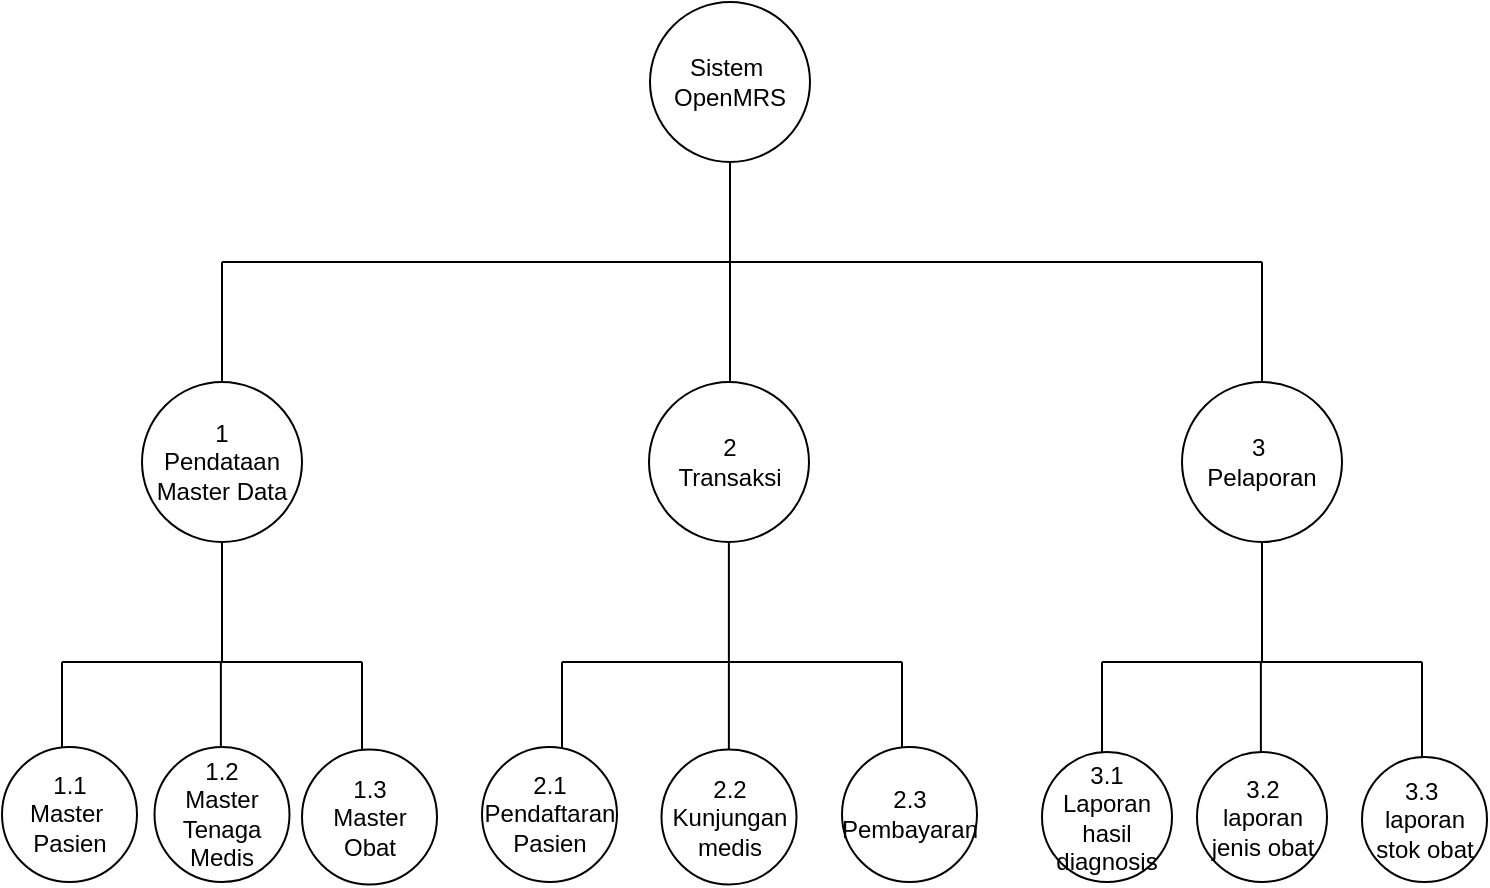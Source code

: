 <mxfile version="26.1.1" pages="6">
  <diagram id="C5RBs43oDa-KdzZeNtuy" name="Page-1">
    <mxGraphModel dx="1318" dy="1710" grid="1" gridSize="10" guides="1" tooltips="1" connect="1" arrows="1" fold="1" page="1" pageScale="1" pageWidth="827" pageHeight="1169" math="0" shadow="0">
      <root>
        <mxCell id="WIyWlLk6GJQsqaUBKTNV-0" />
        <mxCell id="WIyWlLk6GJQsqaUBKTNV-1" parent="WIyWlLk6GJQsqaUBKTNV-0" />
        <mxCell id="fskJjzXeU_YF_XPlhNFI-0" value="2&lt;div&gt;Transaksi&lt;/div&gt;" style="ellipse;whiteSpace=wrap;html=1;aspect=fixed;" parent="WIyWlLk6GJQsqaUBKTNV-1" vertex="1">
          <mxGeometry x="333.5" y="140" width="80" height="80" as="geometry" />
        </mxCell>
        <mxCell id="fskJjzXeU_YF_XPlhNFI-1" value="3&amp;nbsp;&lt;div&gt;Pelaporan&lt;/div&gt;" style="ellipse;whiteSpace=wrap;html=1;aspect=fixed;" parent="WIyWlLk6GJQsqaUBKTNV-1" vertex="1">
          <mxGeometry x="600" y="140" width="80" height="80" as="geometry" />
        </mxCell>
        <mxCell id="fskJjzXeU_YF_XPlhNFI-2" value="1&lt;div&gt;Pendataan&lt;/div&gt;&lt;div&gt;Master Data&lt;/div&gt;" style="ellipse;whiteSpace=wrap;html=1;aspect=fixed;" parent="WIyWlLk6GJQsqaUBKTNV-1" vertex="1">
          <mxGeometry x="80" y="140" width="80" height="80" as="geometry" />
        </mxCell>
        <mxCell id="fskJjzXeU_YF_XPlhNFI-3" value="Sistem&amp;nbsp;&lt;div&gt;OpenMRS&lt;/div&gt;" style="ellipse;whiteSpace=wrap;html=1;aspect=fixed;" parent="WIyWlLk6GJQsqaUBKTNV-1" vertex="1">
          <mxGeometry x="334" y="-50" width="80" height="80" as="geometry" />
        </mxCell>
        <mxCell id="fskJjzXeU_YF_XPlhNFI-4" value="" style="endArrow=none;html=1;rounded=0;" parent="WIyWlLk6GJQsqaUBKTNV-1" edge="1">
          <mxGeometry width="50" height="50" relative="1" as="geometry">
            <mxPoint x="374" y="140" as="sourcePoint" />
            <mxPoint x="374" y="30" as="targetPoint" />
            <Array as="points">
              <mxPoint x="374" y="50" />
            </Array>
          </mxGeometry>
        </mxCell>
        <mxCell id="fskJjzXeU_YF_XPlhNFI-5" value="" style="endArrow=none;html=1;rounded=0;" parent="WIyWlLk6GJQsqaUBKTNV-1" edge="1">
          <mxGeometry width="50" height="50" relative="1" as="geometry">
            <mxPoint x="120" y="80" as="sourcePoint" />
            <mxPoint x="640" y="80" as="targetPoint" />
          </mxGeometry>
        </mxCell>
        <mxCell id="fskJjzXeU_YF_XPlhNFI-6" value="" style="endArrow=none;html=1;rounded=0;" parent="WIyWlLk6GJQsqaUBKTNV-1" edge="1">
          <mxGeometry width="50" height="50" relative="1" as="geometry">
            <mxPoint x="120" y="140" as="sourcePoint" />
            <mxPoint x="120" y="80" as="targetPoint" />
          </mxGeometry>
        </mxCell>
        <mxCell id="fskJjzXeU_YF_XPlhNFI-7" value="" style="endArrow=none;html=1;rounded=0;" parent="WIyWlLk6GJQsqaUBKTNV-1" edge="1">
          <mxGeometry width="50" height="50" relative="1" as="geometry">
            <mxPoint x="640" y="140" as="sourcePoint" />
            <mxPoint x="640" y="80" as="targetPoint" />
          </mxGeometry>
        </mxCell>
        <mxCell id="fskJjzXeU_YF_XPlhNFI-10" value="" style="endArrow=none;html=1;rounded=0;entryX=0.5;entryY=1;entryDx=0;entryDy=0;" parent="WIyWlLk6GJQsqaUBKTNV-1" target="fskJjzXeU_YF_XPlhNFI-2" edge="1">
          <mxGeometry width="50" height="50" relative="1" as="geometry">
            <mxPoint x="120" y="280" as="sourcePoint" />
            <mxPoint x="280" y="290" as="targetPoint" />
          </mxGeometry>
        </mxCell>
        <mxCell id="fskJjzXeU_YF_XPlhNFI-11" value="" style="endArrow=none;html=1;rounded=0;" parent="WIyWlLk6GJQsqaUBKTNV-1" edge="1">
          <mxGeometry width="50" height="50" relative="1" as="geometry">
            <mxPoint x="373.44" y="280" as="sourcePoint" />
            <mxPoint x="373.44" y="220" as="targetPoint" />
          </mxGeometry>
        </mxCell>
        <mxCell id="fskJjzXeU_YF_XPlhNFI-12" value="" style="endArrow=none;html=1;rounded=0;" parent="WIyWlLk6GJQsqaUBKTNV-1" edge="1">
          <mxGeometry width="50" height="50" relative="1" as="geometry">
            <mxPoint x="640" y="280" as="sourcePoint" />
            <mxPoint x="640" y="220" as="targetPoint" />
          </mxGeometry>
        </mxCell>
        <mxCell id="fskJjzXeU_YF_XPlhNFI-14" value="" style="endArrow=none;html=1;rounded=0;" parent="WIyWlLk6GJQsqaUBKTNV-1" edge="1">
          <mxGeometry width="50" height="50" relative="1" as="geometry">
            <mxPoint x="40" y="280" as="sourcePoint" />
            <mxPoint x="190" y="280" as="targetPoint" />
          </mxGeometry>
        </mxCell>
        <mxCell id="fskJjzXeU_YF_XPlhNFI-15" value="" style="endArrow=none;html=1;rounded=0;" parent="WIyWlLk6GJQsqaUBKTNV-1" edge="1">
          <mxGeometry width="50" height="50" relative="1" as="geometry">
            <mxPoint x="290" y="280" as="sourcePoint" />
            <mxPoint x="460" y="280" as="targetPoint" />
          </mxGeometry>
        </mxCell>
        <mxCell id="fskJjzXeU_YF_XPlhNFI-16" value="" style="endArrow=none;html=1;rounded=0;" parent="WIyWlLk6GJQsqaUBKTNV-1" edge="1">
          <mxGeometry width="50" height="50" relative="1" as="geometry">
            <mxPoint x="560" y="280" as="sourcePoint" />
            <mxPoint x="720" y="280" as="targetPoint" />
          </mxGeometry>
        </mxCell>
        <mxCell id="fskJjzXeU_YF_XPlhNFI-17" value="" style="endArrow=none;html=1;rounded=0;entryX=0.5;entryY=1;entryDx=0;entryDy=0;" parent="WIyWlLk6GJQsqaUBKTNV-1" edge="1">
          <mxGeometry width="50" height="50" relative="1" as="geometry">
            <mxPoint x="40" y="340" as="sourcePoint" />
            <mxPoint x="40" y="280" as="targetPoint" />
          </mxGeometry>
        </mxCell>
        <mxCell id="fskJjzXeU_YF_XPlhNFI-18" value="" style="endArrow=none;html=1;rounded=0;entryX=0.5;entryY=1;entryDx=0;entryDy=0;" parent="WIyWlLk6GJQsqaUBKTNV-1" edge="1">
          <mxGeometry width="50" height="50" relative="1" as="geometry">
            <mxPoint x="190" y="340" as="sourcePoint" />
            <mxPoint x="190" y="280" as="targetPoint" />
          </mxGeometry>
        </mxCell>
        <mxCell id="fskJjzXeU_YF_XPlhNFI-19" value="" style="endArrow=none;html=1;rounded=0;entryX=0.5;entryY=1;entryDx=0;entryDy=0;" parent="WIyWlLk6GJQsqaUBKTNV-1" edge="1">
          <mxGeometry width="50" height="50" relative="1" as="geometry">
            <mxPoint x="119.44" y="340" as="sourcePoint" />
            <mxPoint x="119.44" y="280" as="targetPoint" />
          </mxGeometry>
        </mxCell>
        <mxCell id="fskJjzXeU_YF_XPlhNFI-20" value="" style="endArrow=none;html=1;rounded=0;entryX=0.5;entryY=1;entryDx=0;entryDy=0;" parent="WIyWlLk6GJQsqaUBKTNV-1" edge="1">
          <mxGeometry width="50" height="50" relative="1" as="geometry">
            <mxPoint x="290" y="340" as="sourcePoint" />
            <mxPoint x="290" y="280" as="targetPoint" />
          </mxGeometry>
        </mxCell>
        <mxCell id="fskJjzXeU_YF_XPlhNFI-21" value="" style="endArrow=none;html=1;rounded=0;entryX=0.5;entryY=1;entryDx=0;entryDy=0;" parent="WIyWlLk6GJQsqaUBKTNV-1" edge="1">
          <mxGeometry width="50" height="50" relative="1" as="geometry">
            <mxPoint x="373.44" y="340" as="sourcePoint" />
            <mxPoint x="373.44" y="280" as="targetPoint" />
          </mxGeometry>
        </mxCell>
        <mxCell id="fskJjzXeU_YF_XPlhNFI-22" value="" style="endArrow=none;html=1;rounded=0;entryX=0.5;entryY=1;entryDx=0;entryDy=0;" parent="WIyWlLk6GJQsqaUBKTNV-1" edge="1">
          <mxGeometry width="50" height="50" relative="1" as="geometry">
            <mxPoint x="460" y="340" as="sourcePoint" />
            <mxPoint x="460" y="280" as="targetPoint" />
          </mxGeometry>
        </mxCell>
        <mxCell id="fskJjzXeU_YF_XPlhNFI-23" value="" style="endArrow=none;html=1;rounded=0;entryX=0.5;entryY=1;entryDx=0;entryDy=0;" parent="WIyWlLk6GJQsqaUBKTNV-1" edge="1">
          <mxGeometry width="50" height="50" relative="1" as="geometry">
            <mxPoint x="639.44" y="340" as="sourcePoint" />
            <mxPoint x="639.44" y="280" as="targetPoint" />
          </mxGeometry>
        </mxCell>
        <mxCell id="fskJjzXeU_YF_XPlhNFI-24" value="" style="endArrow=none;html=1;rounded=0;entryX=0.5;entryY=1;entryDx=0;entryDy=0;" parent="WIyWlLk6GJQsqaUBKTNV-1" edge="1">
          <mxGeometry width="50" height="50" relative="1" as="geometry">
            <mxPoint x="720" y="340" as="sourcePoint" />
            <mxPoint x="720" y="280" as="targetPoint" />
          </mxGeometry>
        </mxCell>
        <mxCell id="fskJjzXeU_YF_XPlhNFI-25" value="" style="endArrow=none;html=1;rounded=0;entryX=0.5;entryY=1;entryDx=0;entryDy=0;" parent="WIyWlLk6GJQsqaUBKTNV-1" edge="1">
          <mxGeometry width="50" height="50" relative="1" as="geometry">
            <mxPoint x="560" y="340" as="sourcePoint" />
            <mxPoint x="560" y="280" as="targetPoint" />
          </mxGeometry>
        </mxCell>
        <mxCell id="fskJjzXeU_YF_XPlhNFI-26" value="2.3&lt;div&gt;Pembayaran&lt;/div&gt;" style="ellipse;whiteSpace=wrap;html=1;aspect=fixed;" parent="WIyWlLk6GJQsqaUBKTNV-1" vertex="1">
          <mxGeometry x="430" y="322.5" width="67.5" height="67.5" as="geometry" />
        </mxCell>
        <mxCell id="fskJjzXeU_YF_XPlhNFI-27" value="3.1&lt;div&gt;Laporan hasil diagnosis&lt;/div&gt;" style="ellipse;whiteSpace=wrap;html=1;aspect=fixed;" parent="WIyWlLk6GJQsqaUBKTNV-1" vertex="1">
          <mxGeometry x="530" y="325" width="65" height="65" as="geometry" />
        </mxCell>
        <mxCell id="fskJjzXeU_YF_XPlhNFI-28" value="3.2&lt;div&gt;laporan jenis obat&lt;/div&gt;" style="ellipse;whiteSpace=wrap;html=1;aspect=fixed;" parent="WIyWlLk6GJQsqaUBKTNV-1" vertex="1">
          <mxGeometry x="607.5" y="325" width="65" height="65" as="geometry" />
        </mxCell>
        <mxCell id="fskJjzXeU_YF_XPlhNFI-29" value="3.3&amp;nbsp;&lt;div&gt;laporan stok obat&lt;/div&gt;" style="ellipse;whiteSpace=wrap;html=1;aspect=fixed;" parent="WIyWlLk6GJQsqaUBKTNV-1" vertex="1">
          <mxGeometry x="690" y="327.5" width="62.5" height="62.5" as="geometry" />
        </mxCell>
        <mxCell id="fskJjzXeU_YF_XPlhNFI-30" value="1.1&lt;div&gt;Master&amp;nbsp;&lt;/div&gt;&lt;div&gt;Pasien&lt;/div&gt;" style="ellipse;whiteSpace=wrap;html=1;aspect=fixed;" parent="WIyWlLk6GJQsqaUBKTNV-1" vertex="1">
          <mxGeometry x="10" y="322.5" width="67.5" height="67.5" as="geometry" />
        </mxCell>
        <mxCell id="fskJjzXeU_YF_XPlhNFI-31" value="1.3&lt;div&gt;Master Obat&lt;/div&gt;" style="ellipse;whiteSpace=wrap;html=1;aspect=fixed;" parent="WIyWlLk6GJQsqaUBKTNV-1" vertex="1">
          <mxGeometry x="160" y="323.75" width="67.5" height="67.5" as="geometry" />
        </mxCell>
        <mxCell id="fskJjzXeU_YF_XPlhNFI-32" value="1.2&lt;div&gt;Master&lt;/div&gt;&lt;div&gt;Tenaga Medis&lt;/div&gt;" style="ellipse;whiteSpace=wrap;html=1;aspect=fixed;" parent="WIyWlLk6GJQsqaUBKTNV-1" vertex="1">
          <mxGeometry x="86.25" y="322.5" width="67.5" height="67.5" as="geometry" />
        </mxCell>
        <mxCell id="fskJjzXeU_YF_XPlhNFI-33" value="2.1&lt;div&gt;Pendaftaran&lt;/div&gt;&lt;div&gt;Pasien&lt;/div&gt;" style="ellipse;whiteSpace=wrap;html=1;aspect=fixed;" parent="WIyWlLk6GJQsqaUBKTNV-1" vertex="1">
          <mxGeometry x="250" y="322.5" width="67.5" height="67.5" as="geometry" />
        </mxCell>
        <mxCell id="fskJjzXeU_YF_XPlhNFI-34" value="2.2&lt;div&gt;Kunjungan&lt;/div&gt;&lt;div&gt;medis&lt;/div&gt;" style="ellipse;whiteSpace=wrap;html=1;aspect=fixed;" parent="WIyWlLk6GJQsqaUBKTNV-1" vertex="1">
          <mxGeometry x="339.75" y="323.75" width="67.5" height="67.5" as="geometry" />
        </mxCell>
      </root>
    </mxGraphModel>
  </diagram>
  <diagram id="ylUZrYMdSYJlDDgJVLio" name="Page-2">
    <mxGraphModel dx="1120" dy="460" grid="1" gridSize="10" guides="1" tooltips="1" connect="1" arrows="1" fold="1" page="1" pageScale="1" pageWidth="850" pageHeight="1100" math="0" shadow="0">
      <root>
        <mxCell id="0" />
        <mxCell id="1" parent="0" />
        <mxCell id="MjWEMbtQi72xysVVU44_-1" value="sistem&amp;nbsp;&lt;div&gt;OpenMRS&lt;/div&gt;" style="ellipse;whiteSpace=wrap;html=1;aspect=fixed;" parent="1" vertex="1">
          <mxGeometry x="390" y="90" width="80" height="80" as="geometry" />
        </mxCell>
        <mxCell id="MjWEMbtQi72xysVVU44_-2" value="Staf Farmasi" style="rounded=0;whiteSpace=wrap;html=1;" parent="1" vertex="1">
          <mxGeometry x="370" y="290" width="120" height="60" as="geometry" />
        </mxCell>
        <mxCell id="MjWEMbtQi72xysVVU44_-3" value="Tenaga Medis" style="rounded=0;whiteSpace=wrap;html=1;" parent="1" vertex="1">
          <mxGeometry x="600" y="100" width="120" height="60" as="geometry" />
        </mxCell>
        <mxCell id="MjWEMbtQi72xysVVU44_-4" value="Pasien" style="rounded=0;whiteSpace=wrap;html=1;" parent="1" vertex="1">
          <mxGeometry x="130" y="100" width="120" height="60" as="geometry" />
        </mxCell>
        <mxCell id="MjWEMbtQi72xysVVU44_-6" value="" style="endArrow=classic;html=1;rounded=0;" parent="1" edge="1">
          <mxGeometry width="50" height="50" relative="1" as="geometry">
            <mxPoint x="250" y="129.5" as="sourcePoint" />
            <mxPoint x="380" y="129.5" as="targetPoint" />
          </mxGeometry>
        </mxCell>
        <mxCell id="MjWEMbtQi72xysVVU44_-7" value="" style="endArrow=classic;html=1;rounded=0;" parent="1" edge="1">
          <mxGeometry width="50" height="50" relative="1" as="geometry">
            <mxPoint x="600" y="129.5" as="sourcePoint" />
            <mxPoint x="480" y="129.5" as="targetPoint" />
          </mxGeometry>
        </mxCell>
        <mxCell id="MjWEMbtQi72xysVVU44_-8" value="" style="endArrow=classic;html=1;rounded=0;" parent="1" edge="1">
          <mxGeometry width="50" height="50" relative="1" as="geometry">
            <mxPoint x="424" y="290" as="sourcePoint" />
            <mxPoint x="424" y="180" as="targetPoint" />
          </mxGeometry>
        </mxCell>
        <mxCell id="MjWEMbtQi72xysVVU44_-9" value="" style="endArrow=classic;html=1;rounded=0;" parent="1" edge="1">
          <mxGeometry width="50" height="50" relative="1" as="geometry">
            <mxPoint x="440" y="180" as="sourcePoint" />
            <mxPoint x="440" y="280" as="targetPoint" />
          </mxGeometry>
        </mxCell>
        <mxCell id="MjWEMbtQi72xysVVU44_-10" value="Data Pasien" style="text;html=1;align=center;verticalAlign=middle;resizable=0;points=[];autosize=1;strokeColor=none;fillColor=none;" parent="1" vertex="1">
          <mxGeometry x="270" y="100" width="90" height="30" as="geometry" />
        </mxCell>
        <mxCell id="MjWEMbtQi72xysVVU44_-11" value="Diagnosis" style="text;html=1;align=center;verticalAlign=middle;resizable=0;points=[];autosize=1;strokeColor=none;fillColor=none;" parent="1" vertex="1">
          <mxGeometry x="500" y="98" width="80" height="30" as="geometry" />
        </mxCell>
        <mxCell id="MjWEMbtQi72xysVVU44_-14" value="Data Obat" style="text;html=1;align=center;verticalAlign=middle;resizable=0;points=[];autosize=1;strokeColor=none;fillColor=none;" parent="1" vertex="1">
          <mxGeometry x="430" y="218" width="80" height="30" as="geometry" />
        </mxCell>
        <mxCell id="MjWEMbtQi72xysVVU44_-15" value="Laporan&amp;nbsp;&lt;div&gt;Jenis Obat&lt;div&gt;Laporan&amp;nbsp;&lt;/div&gt;&lt;div&gt;Stok Obat&lt;/div&gt;&lt;/div&gt;" style="text;html=1;align=center;verticalAlign=middle;resizable=0;points=[];autosize=1;strokeColor=none;fillColor=none;" parent="1" vertex="1">
          <mxGeometry x="350" y="188" width="80" height="70" as="geometry" />
        </mxCell>
      </root>
    </mxGraphModel>
  </diagram>
  <diagram id="JXEJoztBY06oypfSqykT" name="Page-3">
    <mxGraphModel dx="1120" dy="1560" grid="1" gridSize="10" guides="1" tooltips="1" connect="1" arrows="1" fold="1" page="1" pageScale="1" pageWidth="850" pageHeight="1100" math="0" shadow="0">
      <root>
        <mxCell id="0" />
        <mxCell id="1" parent="0" />
        <mxCell id="5Db0q2r6LOr5j_wvW1Uq-1" value="Staf Farmasi" style="rounded=0;whiteSpace=wrap;html=1;" parent="1" vertex="1">
          <mxGeometry x="160" y="-40" width="120" height="60" as="geometry" />
        </mxCell>
        <mxCell id="5Db0q2r6LOr5j_wvW1Uq-2" value="Tenaga Medis" style="rounded=0;whiteSpace=wrap;html=1;" parent="1" vertex="1">
          <mxGeometry x="160" y="-130" width="120" height="60" as="geometry" />
        </mxCell>
        <mxCell id="5Db0q2r6LOr5j_wvW1Uq-3" value="Pasien" style="rounded=0;whiteSpace=wrap;html=1;" parent="1" vertex="1">
          <mxGeometry x="160" y="-220" width="120" height="60" as="geometry" />
        </mxCell>
        <mxCell id="5Db0q2r6LOr5j_wvW1Uq-4" value="1&amp;nbsp;&lt;div&gt;pendataan master&lt;/div&gt;" style="ellipse;whiteSpace=wrap;html=1;aspect=fixed;" parent="1" vertex="1">
          <mxGeometry x="400" y="-220" width="80" height="80" as="geometry" />
        </mxCell>
        <mxCell id="5Db0q2r6LOr5j_wvW1Uq-5" value="2&lt;div&gt;Transaksi Pembayaran&lt;/div&gt;" style="ellipse;whiteSpace=wrap;html=1;aspect=fixed;" parent="1" vertex="1">
          <mxGeometry x="400" y="-80" width="80" height="80" as="geometry" />
        </mxCell>
        <mxCell id="5Db0q2r6LOr5j_wvW1Uq-6" value="3&lt;div&gt;pelaporan&lt;/div&gt;" style="ellipse;whiteSpace=wrap;html=1;aspect=fixed;" parent="1" vertex="1">
          <mxGeometry x="400" y="60" width="80" height="80" as="geometry" />
        </mxCell>
        <mxCell id="5Db0q2r6LOr5j_wvW1Uq-7" value="" style="endArrow=classic;html=1;rounded=0;exitX=1;exitY=0.167;exitDx=0;exitDy=0;exitPerimeter=0;entryX=0;entryY=0.5;entryDx=0;entryDy=0;" parent="1" source="5Db0q2r6LOr5j_wvW1Uq-3" target="5Db0q2r6LOr5j_wvW1Uq-4" edge="1">
          <mxGeometry width="50" height="50" relative="1" as="geometry">
            <mxPoint x="290" y="-200" as="sourcePoint" />
            <mxPoint x="390" y="-180" as="targetPoint" />
          </mxGeometry>
        </mxCell>
        <mxCell id="5Db0q2r6LOr5j_wvW1Uq-8" value="" style="endArrow=classic;html=1;rounded=0;exitX=1;exitY=0.5;exitDx=0;exitDy=0;" parent="1" edge="1">
          <mxGeometry width="50" height="50" relative="1" as="geometry">
            <mxPoint x="280" y="-97.89" as="sourcePoint" />
            <mxPoint x="404.223" y="-160.001" as="targetPoint" />
          </mxGeometry>
        </mxCell>
        <mxCell id="5Db0q2r6LOr5j_wvW1Uq-9" value="" style="endArrow=classic;html=1;rounded=0;entryX=0.273;entryY=0.996;entryDx=0;entryDy=0;entryPerimeter=0;" parent="1" target="5Db0q2r6LOr5j_wvW1Uq-4" edge="1">
          <mxGeometry width="50" height="50" relative="1" as="geometry">
            <mxPoint x="280" y="10" as="sourcePoint" />
            <mxPoint x="330" y="-40" as="targetPoint" />
          </mxGeometry>
        </mxCell>
        <mxCell id="5Db0q2r6LOr5j_wvW1Uq-14" value="" style="endArrow=none;html=1;rounded=0;" parent="1" edge="1">
          <mxGeometry width="50" height="50" relative="1" as="geometry">
            <mxPoint x="570" y="-180.71" as="sourcePoint" />
            <mxPoint x="680" y="-181" as="targetPoint" />
          </mxGeometry>
        </mxCell>
        <mxCell id="5Db0q2r6LOr5j_wvW1Uq-15" value="" style="endArrow=none;html=1;rounded=0;" parent="1" edge="1">
          <mxGeometry width="50" height="50" relative="1" as="geometry">
            <mxPoint x="570" y="-200" as="sourcePoint" />
            <mxPoint x="680" y="-200" as="targetPoint" />
          </mxGeometry>
        </mxCell>
        <mxCell id="5Db0q2r6LOr5j_wvW1Uq-16" value="Data Pasien" style="text;html=1;align=center;verticalAlign=middle;resizable=0;points=[];autosize=1;strokeColor=none;fillColor=none;" parent="1" vertex="1">
          <mxGeometry x="580" y="-205" width="90" height="30" as="geometry" />
        </mxCell>
        <mxCell id="5Db0q2r6LOr5j_wvW1Uq-17" value="Data Pasien" style="text;html=1;align=center;verticalAlign=middle;resizable=0;points=[];autosize=1;strokeColor=none;fillColor=none;" parent="1" vertex="1">
          <mxGeometry x="310" y="-220" width="90" height="30" as="geometry" />
        </mxCell>
        <mxCell id="5Db0q2r6LOr5j_wvW1Uq-18" value="" style="endArrow=classic;html=1;rounded=0;exitX=0.964;exitY=0.362;exitDx=0;exitDy=0;exitPerimeter=0;" parent="1" source="5Db0q2r6LOr5j_wvW1Uq-4" edge="1">
          <mxGeometry width="50" height="50" relative="1" as="geometry">
            <mxPoint x="510" y="-140" as="sourcePoint" />
            <mxPoint x="560" y="-190" as="targetPoint" />
          </mxGeometry>
        </mxCell>
        <mxCell id="5Db0q2r6LOr5j_wvW1Uq-19" value="" style="endArrow=none;html=1;rounded=0;" parent="1" edge="1">
          <mxGeometry width="50" height="50" relative="1" as="geometry">
            <mxPoint x="570" y="-140" as="sourcePoint" />
            <mxPoint x="680" y="-140" as="targetPoint" />
          </mxGeometry>
        </mxCell>
        <mxCell id="5Db0q2r6LOr5j_wvW1Uq-20" value="" style="endArrow=none;html=1;rounded=0;" parent="1" edge="1">
          <mxGeometry width="50" height="50" relative="1" as="geometry">
            <mxPoint x="570" y="-160" as="sourcePoint" />
            <mxPoint x="680" y="-160" as="targetPoint" />
          </mxGeometry>
        </mxCell>
        <mxCell id="5Db0q2r6LOr5j_wvW1Uq-21" value="" style="endArrow=none;html=1;rounded=0;" parent="1" edge="1">
          <mxGeometry width="50" height="50" relative="1" as="geometry">
            <mxPoint x="570" y="-100" as="sourcePoint" />
            <mxPoint x="680" y="-100" as="targetPoint" />
          </mxGeometry>
        </mxCell>
        <mxCell id="5Db0q2r6LOr5j_wvW1Uq-22" value="" style="endArrow=none;html=1;rounded=0;" parent="1" edge="1">
          <mxGeometry width="50" height="50" relative="1" as="geometry">
            <mxPoint x="570" y="-120" as="sourcePoint" />
            <mxPoint x="680" y="-120" as="targetPoint" />
          </mxGeometry>
        </mxCell>
        <mxCell id="5Db0q2r6LOr5j_wvW1Uq-23" value="Data Diagnosis" style="text;html=1;align=center;verticalAlign=middle;resizable=0;points=[];autosize=1;strokeColor=none;fillColor=none;" parent="1" vertex="1">
          <mxGeometry x="570" y="-162" width="100" height="30" as="geometry" />
        </mxCell>
        <mxCell id="5Db0q2r6LOr5j_wvW1Uq-24" value="Data Obat" style="text;html=1;align=center;verticalAlign=middle;resizable=0;points=[];autosize=1;strokeColor=none;fillColor=none;" parent="1" vertex="1">
          <mxGeometry x="580" y="-122" width="80" height="30" as="geometry" />
        </mxCell>
        <mxCell id="5Db0q2r6LOr5j_wvW1Uq-25" value="" style="endArrow=classic;html=1;rounded=0;" parent="1" target="5Db0q2r6LOr5j_wvW1Uq-6" edge="1">
          <mxGeometry width="50" height="50" relative="1" as="geometry">
            <mxPoint x="570" y="-110" as="sourcePoint" />
            <mxPoint x="570" y="-110" as="targetPoint" />
          </mxGeometry>
        </mxCell>
        <mxCell id="5Db0q2r6LOr5j_wvW1Uq-27" value="" style="endArrow=classic;html=1;rounded=0;exitX=-0.029;exitY=0.589;exitDx=0;exitDy=0;exitPerimeter=0;" parent="1" source="5Db0q2r6LOr5j_wvW1Uq-23" edge="1">
          <mxGeometry width="50" height="50" relative="1" as="geometry">
            <mxPoint x="559" y="-116" as="sourcePoint" />
            <mxPoint x="450" y="60" as="targetPoint" />
          </mxGeometry>
        </mxCell>
        <mxCell id="5Db0q2r6LOr5j_wvW1Uq-28" value="" style="endArrow=classic;html=1;rounded=0;entryX=0.5;entryY=0;entryDx=0;entryDy=0;" parent="1" target="5Db0q2r6LOr5j_wvW1Uq-6" edge="1">
          <mxGeometry width="50" height="50" relative="1" as="geometry">
            <mxPoint x="570" y="-188" as="sourcePoint" />
            <mxPoint x="461" y="-12" as="targetPoint" />
          </mxGeometry>
        </mxCell>
        <mxCell id="5Db0q2r6LOr5j_wvW1Uq-30" value="" style="endArrow=classic;html=1;rounded=0;entryX=-0.029;entryY=0.404;entryDx=0;entryDy=0;entryPerimeter=0;" parent="1" target="5Db0q2r6LOr5j_wvW1Uq-23" edge="1">
          <mxGeometry width="50" height="50" relative="1" as="geometry">
            <mxPoint x="480" y="-175" as="sourcePoint" />
            <mxPoint x="670" y="-215" as="targetPoint" />
          </mxGeometry>
        </mxCell>
        <mxCell id="5Db0q2r6LOr5j_wvW1Uq-31" value="" style="endArrow=classic;html=1;rounded=0;" parent="1" edge="1">
          <mxGeometry width="50" height="50" relative="1" as="geometry">
            <mxPoint x="470" y="-157" as="sourcePoint" />
            <mxPoint x="570" y="-110" as="targetPoint" />
          </mxGeometry>
        </mxCell>
        <mxCell id="5Db0q2r6LOr5j_wvW1Uq-32" value="Sistem&lt;div&gt;OpenMRS&lt;/div&gt;" style="rounded=0;whiteSpace=wrap;html=1;" parent="1" vertex="1">
          <mxGeometry x="160" y="50" width="120" height="60" as="geometry" />
        </mxCell>
        <mxCell id="5Db0q2r6LOr5j_wvW1Uq-34" value="" style="endArrow=classic;html=1;rounded=0;entryX=1;entryY=0.5;entryDx=0;entryDy=0;exitX=0;exitY=0.5;exitDx=0;exitDy=0;" parent="1" edge="1">
          <mxGeometry width="50" height="50" relative="1" as="geometry">
            <mxPoint x="400" y="110" as="sourcePoint" />
            <mxPoint x="280" y="90" as="targetPoint" />
          </mxGeometry>
        </mxCell>
        <mxCell id="5Db0q2r6LOr5j_wvW1Uq-36" value="" style="endArrow=classic;html=1;rounded=0;" parent="1" edge="1">
          <mxGeometry width="50" height="50" relative="1" as="geometry">
            <mxPoint x="590" y="-110" as="sourcePoint" />
            <mxPoint x="480" y="-60" as="targetPoint" />
          </mxGeometry>
        </mxCell>
        <mxCell id="5Db0q2r6LOr5j_wvW1Uq-37" value="" style="endArrow=classic;html=1;rounded=0;exitX=-0.007;exitY=0.626;exitDx=0;exitDy=0;exitPerimeter=0;" parent="1" source="5Db0q2r6LOr5j_wvW1Uq-23" edge="1">
          <mxGeometry width="50" height="50" relative="1" as="geometry">
            <mxPoint x="570" y="-125" as="sourcePoint" />
            <mxPoint x="460" y="-75" as="targetPoint" />
          </mxGeometry>
        </mxCell>
        <mxCell id="5Db0q2r6LOr5j_wvW1Uq-38" value="" style="endArrow=classic;html=1;rounded=0;" parent="1" edge="1">
          <mxGeometry width="50" height="50" relative="1" as="geometry">
            <mxPoint x="570" y="-190" as="sourcePoint" />
            <mxPoint x="440" y="-82" as="targetPoint" />
          </mxGeometry>
        </mxCell>
        <mxCell id="5Db0q2r6LOr5j_wvW1Uq-39" value="Data&amp;nbsp;&lt;div&gt;Diagnosis&lt;/div&gt;" style="text;html=1;align=center;verticalAlign=middle;resizable=0;points=[];autosize=1;strokeColor=none;fillColor=none;rotation=-20;" parent="1" vertex="1">
          <mxGeometry x="280" y="-160" width="80" height="40" as="geometry" />
        </mxCell>
        <mxCell id="5Db0q2r6LOr5j_wvW1Uq-44" value="Data Obat" style="text;html=1;align=center;verticalAlign=middle;resizable=0;points=[];autosize=1;strokeColor=none;fillColor=none;rotation=-40;" parent="1" vertex="1">
          <mxGeometry x="290" y="-70" width="80" height="30" as="geometry" />
        </mxCell>
        <mxCell id="tkiZW4NX8I9xGGEx-t-U-2" value="Laporan&lt;div&gt;Hasil DIagnosis&lt;/div&gt;&lt;div&gt;Laporan&amp;nbsp;&lt;/div&gt;&lt;div&gt;Jenis Obat&lt;/div&gt;&lt;div&gt;Laporan Stok Obat&lt;/div&gt;" style="text;html=1;align=center;verticalAlign=middle;resizable=0;points=[];autosize=1;strokeColor=none;fillColor=none;" parent="1" vertex="1">
          <mxGeometry x="270" y="90" width="120" height="90" as="geometry" />
        </mxCell>
      </root>
    </mxGraphModel>
  </diagram>
  <diagram id="3JiafkMCdxmrvSAkoqsl" name="Page-4">
    <mxGraphModel dx="1120" dy="460" grid="1" gridSize="10" guides="1" tooltips="1" connect="1" arrows="1" fold="1" page="1" pageScale="1" pageWidth="850" pageHeight="1100" math="0" shadow="0">
      <root>
        <mxCell id="0" />
        <mxCell id="1" parent="0" />
        <mxCell id="NXCw804AyJOTTKtbWgL3-1" value="Staf Farmasi" style="rounded=0;whiteSpace=wrap;html=1;" parent="1" vertex="1">
          <mxGeometry x="110" y="290" width="120" height="60" as="geometry" />
        </mxCell>
        <mxCell id="NXCw804AyJOTTKtbWgL3-2" value="Tenaga Medis" style="rounded=0;whiteSpace=wrap;html=1;" parent="1" vertex="1">
          <mxGeometry x="110" y="180" width="120" height="60" as="geometry" />
        </mxCell>
        <mxCell id="NXCw804AyJOTTKtbWgL3-3" value="Pasien" style="rounded=0;whiteSpace=wrap;html=1;" parent="1" vertex="1">
          <mxGeometry x="110" y="70" width="120" height="60" as="geometry" />
        </mxCell>
        <mxCell id="NXCw804AyJOTTKtbWgL3-4" value="1.2&lt;div&gt;Mater Data&lt;/div&gt;&lt;div&gt;Tenaga Medis&lt;/div&gt;" style="ellipse;whiteSpace=wrap;html=1;aspect=fixed;" parent="1" vertex="1">
          <mxGeometry x="350" y="170" width="80" height="80" as="geometry" />
        </mxCell>
        <mxCell id="NXCw804AyJOTTKtbWgL3-5" value="1.3&lt;div&gt;Master data&lt;/div&gt;&lt;div&gt;Staf Farmasi&lt;/div&gt;" style="ellipse;whiteSpace=wrap;html=1;aspect=fixed;" parent="1" vertex="1">
          <mxGeometry x="350" y="280" width="80" height="80" as="geometry" />
        </mxCell>
        <mxCell id="NXCw804AyJOTTKtbWgL3-6" value="1.1&lt;div&gt;Master Data&lt;/div&gt;&lt;div&gt;Pasien&lt;/div&gt;" style="ellipse;whiteSpace=wrap;html=1;aspect=fixed;" parent="1" vertex="1">
          <mxGeometry x="345" y="60" width="80" height="80" as="geometry" />
        </mxCell>
        <mxCell id="NXCw804AyJOTTKtbWgL3-15" value="" style="endArrow=none;html=1;rounded=0;" parent="1" edge="1">
          <mxGeometry width="50" height="50" relative="1" as="geometry">
            <mxPoint x="500" y="90" as="sourcePoint" />
            <mxPoint x="580" y="90" as="targetPoint" />
          </mxGeometry>
        </mxCell>
        <mxCell id="NXCw804AyJOTTKtbWgL3-16" value="" style="endArrow=none;html=1;rounded=0;" parent="1" edge="1">
          <mxGeometry width="50" height="50" relative="1" as="geometry">
            <mxPoint x="500" y="110" as="sourcePoint" />
            <mxPoint x="580" y="110" as="targetPoint" />
          </mxGeometry>
        </mxCell>
        <mxCell id="NXCw804AyJOTTKtbWgL3-17" value="" style="endArrow=none;html=1;rounded=0;" parent="1" edge="1">
          <mxGeometry width="50" height="50" relative="1" as="geometry">
            <mxPoint x="500" y="190" as="sourcePoint" />
            <mxPoint x="580" y="190" as="targetPoint" />
          </mxGeometry>
        </mxCell>
        <mxCell id="NXCw804AyJOTTKtbWgL3-19" value="" style="endArrow=none;html=1;rounded=0;" parent="1" edge="1">
          <mxGeometry width="50" height="50" relative="1" as="geometry">
            <mxPoint x="500" y="330" as="sourcePoint" />
            <mxPoint x="580" y="330" as="targetPoint" />
          </mxGeometry>
        </mxCell>
        <mxCell id="NXCw804AyJOTTKtbWgL3-27" value="DataObat" style="edgeLabel;html=1;align=center;verticalAlign=middle;resizable=0;points=[];" parent="NXCw804AyJOTTKtbWgL3-19" vertex="1" connectable="0">
          <mxGeometry x="-0.1" y="4" relative="1" as="geometry">
            <mxPoint y="-5" as="offset" />
          </mxGeometry>
        </mxCell>
        <mxCell id="NXCw804AyJOTTKtbWgL3-20" value="" style="endArrow=none;html=1;rounded=0;" parent="1" edge="1">
          <mxGeometry width="50" height="50" relative="1" as="geometry">
            <mxPoint x="500" y="310" as="sourcePoint" />
            <mxPoint x="580" y="310" as="targetPoint" />
          </mxGeometry>
        </mxCell>
        <mxCell id="NXCw804AyJOTTKtbWgL3-23" value="Data Pasien" style="text;html=1;align=center;verticalAlign=middle;resizable=0;points=[];autosize=1;strokeColor=none;fillColor=none;" parent="1" vertex="1">
          <mxGeometry x="490" y="85" width="90" height="30" as="geometry" />
        </mxCell>
        <mxCell id="NXCw804AyJOTTKtbWgL3-24" value="Data Diagnosis" style="text;html=1;align=center;verticalAlign=middle;resizable=0;points=[];autosize=1;strokeColor=none;fillColor=none;" parent="1" vertex="1">
          <mxGeometry x="490" y="190" width="100" height="30" as="geometry" />
        </mxCell>
        <mxCell id="NXCw804AyJOTTKtbWgL3-26" value="" style="endArrow=none;html=1;rounded=0;" parent="1" edge="1">
          <mxGeometry width="50" height="50" relative="1" as="geometry">
            <mxPoint x="505" y="220" as="sourcePoint" />
            <mxPoint x="585" y="220" as="targetPoint" />
            <Array as="points">
              <mxPoint x="555" y="220" />
            </Array>
          </mxGeometry>
        </mxCell>
        <mxCell id="NXCw804AyJOTTKtbWgL3-28" value="" style="endArrow=classic;html=1;rounded=0;exitX=1;exitY=0.5;exitDx=0;exitDy=0;" parent="1" source="NXCw804AyJOTTKtbWgL3-3" edge="1">
          <mxGeometry width="50" height="50" relative="1" as="geometry">
            <mxPoint x="295" y="150" as="sourcePoint" />
            <mxPoint x="345" y="100" as="targetPoint" />
            <Array as="points">
              <mxPoint x="290" y="100" />
            </Array>
          </mxGeometry>
        </mxCell>
        <mxCell id="NXCw804AyJOTTKtbWgL3-29" value="" style="endArrow=classic;html=1;rounded=0;exitX=1;exitY=0.5;exitDx=0;exitDy=0;" parent="1" source="NXCw804AyJOTTKtbWgL3-2" edge="1">
          <mxGeometry width="50" height="50" relative="1" as="geometry">
            <mxPoint x="235" y="209.5" as="sourcePoint" />
            <mxPoint x="350" y="209.5" as="targetPoint" />
          </mxGeometry>
        </mxCell>
        <mxCell id="NXCw804AyJOTTKtbWgL3-30" value="" style="endArrow=classic;html=1;rounded=0;exitX=1;exitY=0.5;exitDx=0;exitDy=0;" parent="1" edge="1">
          <mxGeometry width="50" height="50" relative="1" as="geometry">
            <mxPoint x="230" y="319.5" as="sourcePoint" />
            <mxPoint x="345" y="319.5" as="targetPoint" />
          </mxGeometry>
        </mxCell>
        <mxCell id="NXCw804AyJOTTKtbWgL3-31" value="" style="endArrow=classic;html=1;rounded=0;exitX=1;exitY=0.5;exitDx=0;exitDy=0;" parent="1" source="NXCw804AyJOTTKtbWgL3-5" edge="1">
          <mxGeometry width="50" height="50" relative="1" as="geometry">
            <mxPoint x="440" y="320" as="sourcePoint" />
            <mxPoint x="490" y="320" as="targetPoint" />
          </mxGeometry>
        </mxCell>
        <mxCell id="NXCw804AyJOTTKtbWgL3-32" value="" style="endArrow=classic;html=1;rounded=0;exitX=1;exitY=0.5;exitDx=0;exitDy=0;" parent="1" edge="1">
          <mxGeometry width="50" height="50" relative="1" as="geometry">
            <mxPoint x="430" y="209.5" as="sourcePoint" />
            <mxPoint x="490" y="209.5" as="targetPoint" />
          </mxGeometry>
        </mxCell>
        <mxCell id="NXCw804AyJOTTKtbWgL3-33" value="" style="endArrow=classic;html=1;rounded=0;exitX=1;exitY=0.5;exitDx=0;exitDy=0;" parent="1" edge="1">
          <mxGeometry width="50" height="50" relative="1" as="geometry">
            <mxPoint x="425" y="99.5" as="sourcePoint" />
            <mxPoint x="485" y="99.5" as="targetPoint" />
          </mxGeometry>
        </mxCell>
        <mxCell id="K-x22kzAC5yQ6bhD7kM4-1" value="Data Pasien" style="text;html=1;align=center;verticalAlign=middle;resizable=0;points=[];autosize=1;strokeColor=none;fillColor=none;" vertex="1" parent="1">
          <mxGeometry x="240" y="78" width="90" height="30" as="geometry" />
        </mxCell>
        <mxCell id="K-x22kzAC5yQ6bhD7kM4-3" value="Data Diagnosis" style="text;html=1;align=center;verticalAlign=middle;resizable=0;points=[];autosize=1;strokeColor=none;fillColor=none;" vertex="1" parent="1">
          <mxGeometry x="240" y="190" width="100" height="30" as="geometry" />
        </mxCell>
        <mxCell id="K-x22kzAC5yQ6bhD7kM4-4" value="Data Obat" style="text;html=1;align=center;verticalAlign=middle;resizable=0;points=[];autosize=1;strokeColor=none;fillColor=none;" vertex="1" parent="1">
          <mxGeometry x="245" y="300" width="80" height="30" as="geometry" />
        </mxCell>
      </root>
    </mxGraphModel>
  </diagram>
  <diagram id="mYVqWojr3uCy1K0LMNVr" name="Page-5">
    <mxGraphModel dx="1120" dy="460" grid="1" gridSize="10" guides="1" tooltips="1" connect="1" arrows="1" fold="1" page="1" pageScale="1" pageWidth="850" pageHeight="1100" math="0" shadow="0">
      <root>
        <mxCell id="0" />
        <mxCell id="1" parent="0" />
        <mxCell id="gebGo5N5xyTWlQOMeQe2-1" value="Staf Farmasi" style="rounded=0;whiteSpace=wrap;html=1;" parent="1" vertex="1">
          <mxGeometry x="10" y="230" width="120" height="60" as="geometry" />
        </mxCell>
        <mxCell id="gebGo5N5xyTWlQOMeQe2-3" value="Tenaga Medis" style="rounded=0;whiteSpace=wrap;html=1;" parent="1" vertex="1">
          <mxGeometry x="10" y="120" width="120" height="60" as="geometry" />
        </mxCell>
        <mxCell id="gebGo5N5xyTWlQOMeQe2-4" value="Pasien" style="rounded=0;whiteSpace=wrap;html=1;" parent="1" vertex="1">
          <mxGeometry x="10" y="10" width="120" height="60" as="geometry" />
        </mxCell>
        <mxCell id="gebGo5N5xyTWlQOMeQe2-5" value="3.3&lt;div&gt;Laporan Stok&amp;nbsp;&lt;/div&gt;&lt;div&gt;Obat&lt;/div&gt;" style="ellipse;whiteSpace=wrap;html=1;aspect=fixed;" parent="1" vertex="1">
          <mxGeometry x="240" y="220" width="80" height="80" as="geometry" />
        </mxCell>
        <mxCell id="gebGo5N5xyTWlQOMeQe2-6" value="3.2&lt;div&gt;Laporan Jenis Obat&lt;/div&gt;" style="ellipse;whiteSpace=wrap;html=1;aspect=fixed;" parent="1" vertex="1">
          <mxGeometry x="240" y="120" width="80" height="80" as="geometry" />
        </mxCell>
        <mxCell id="gebGo5N5xyTWlQOMeQe2-8" value="3.1&lt;div&gt;Laporan Hasil&lt;/div&gt;&lt;div&gt;Diagnosis&lt;/div&gt;" style="ellipse;whiteSpace=wrap;html=1;aspect=fixed;" parent="1" vertex="1">
          <mxGeometry x="240" y="10" width="80" height="80" as="geometry" />
        </mxCell>
        <mxCell id="uitVHX1XxYk6lDDZnJV3-1" value="" style="endArrow=classic;html=1;rounded=0;entryX=-0.025;entryY=0.613;entryDx=0;entryDy=0;entryPerimeter=0;" parent="1" target="gebGo5N5xyTWlQOMeQe2-8" edge="1">
          <mxGeometry width="50" height="50" relative="1" as="geometry">
            <mxPoint x="130" y="140" as="sourcePoint" />
            <mxPoint x="240" y="140" as="targetPoint" />
          </mxGeometry>
        </mxCell>
        <mxCell id="uitVHX1XxYk6lDDZnJV3-3" value="" style="endArrow=classic;html=1;rounded=0;" parent="1" edge="1">
          <mxGeometry width="50" height="50" relative="1" as="geometry">
            <mxPoint x="130" y="259.29" as="sourcePoint" />
            <mxPoint x="240" y="259.29" as="targetPoint" />
          </mxGeometry>
        </mxCell>
        <mxCell id="uitVHX1XxYk6lDDZnJV3-4" value="" style="endArrow=classic;html=1;rounded=0;" parent="1" edge="1">
          <mxGeometry width="50" height="50" relative="1" as="geometry">
            <mxPoint x="130" y="149.29" as="sourcePoint" />
            <mxPoint x="240" y="149.29" as="targetPoint" />
          </mxGeometry>
        </mxCell>
        <mxCell id="uitVHX1XxYk6lDDZnJV3-6" value="" style="endArrow=classic;html=1;rounded=0;entryX=0.017;entryY=0.65;entryDx=0;entryDy=0;entryPerimeter=0;" parent="1" target="ioyJ1ZkQwq_BL4vhj7RE-3" edge="1">
          <mxGeometry width="50" height="50" relative="1" as="geometry">
            <mxPoint x="320" y="50" as="sourcePoint" />
            <mxPoint x="473" y="50" as="targetPoint" />
          </mxGeometry>
        </mxCell>
        <mxCell id="uitVHX1XxYk6lDDZnJV3-7" value="" style="endArrow=classic;html=1;rounded=0;entryX=0;entryY=0.5;entryDx=0;entryDy=0;exitX=1;exitY=0.5;exitDx=0;exitDy=0;" parent="1" source="gebGo5N5xyTWlQOMeQe2-5" target="ioyJ1ZkQwq_BL4vhj7RE-1" edge="1">
          <mxGeometry width="50" height="50" relative="1" as="geometry">
            <mxPoint x="320" y="345" as="sourcePoint" />
            <mxPoint x="500" y="205" as="targetPoint" />
          </mxGeometry>
        </mxCell>
        <mxCell id="uitVHX1XxYk6lDDZnJV3-8" value="" style="endArrow=classic;html=1;rounded=0;entryX=0;entryY=0.5;entryDx=0;entryDy=0;" parent="1" edge="1">
          <mxGeometry width="50" height="50" relative="1" as="geometry">
            <mxPoint x="320" y="149.5" as="sourcePoint" />
            <mxPoint x="490" y="149.5" as="targetPoint" />
          </mxGeometry>
        </mxCell>
        <mxCell id="ioyJ1ZkQwq_BL4vhj7RE-1" value="Laporan Stok Obat" style="rounded=0;whiteSpace=wrap;html=1;" parent="1" vertex="1">
          <mxGeometry x="490" y="230" width="120" height="60" as="geometry" />
        </mxCell>
        <mxCell id="ioyJ1ZkQwq_BL4vhj7RE-2" value="Laporan Jenis Obat" style="rounded=0;whiteSpace=wrap;html=1;" parent="1" vertex="1">
          <mxGeometry x="490" y="120" width="120" height="60" as="geometry" />
        </mxCell>
        <mxCell id="ioyJ1ZkQwq_BL4vhj7RE-3" value="Laporan Hasil Diagnosis" style="rounded=0;whiteSpace=wrap;html=1;" parent="1" vertex="1">
          <mxGeometry x="480" y="10" width="120" height="60" as="geometry" />
        </mxCell>
        <mxCell id="gLDjtqN9kaM7rk0VWWEf-1" value="Data Diagnosis" style="text;html=1;align=center;verticalAlign=middle;resizable=0;points=[];autosize=1;strokeColor=none;fillColor=none;" vertex="1" parent="1">
          <mxGeometry x="120" y="88" width="100" height="30" as="geometry" />
        </mxCell>
        <mxCell id="gLDjtqN9kaM7rk0VWWEf-2" value="Jenis Obat" style="text;html=1;align=center;verticalAlign=middle;resizable=0;points=[];autosize=1;strokeColor=none;fillColor=none;" vertex="1" parent="1">
          <mxGeometry x="140" y="128" width="80" height="30" as="geometry" />
        </mxCell>
        <mxCell id="gLDjtqN9kaM7rk0VWWEf-3" value="Stok Obat" style="text;html=1;align=center;verticalAlign=middle;resizable=0;points=[];autosize=1;strokeColor=none;fillColor=none;" vertex="1" parent="1">
          <mxGeometry x="140" y="230" width="80" height="30" as="geometry" />
        </mxCell>
      </root>
    </mxGraphModel>
  </diagram>
  <diagram id="rS45_pCzjfY666NY1J7z" name="Page-6">
    <mxGraphModel dx="1120" dy="460" grid="1" gridSize="10" guides="1" tooltips="1" connect="1" arrows="1" fold="1" page="1" pageScale="1" pageWidth="850" pageHeight="1100" math="0" shadow="0">
      <root>
        <mxCell id="0" />
        <mxCell id="1" parent="0" />
        <mxCell id="1COX589H2tufRIBR2Yir-2" value="Staf Farmasi" style="rounded=0;whiteSpace=wrap;html=1;" parent="1" vertex="1">
          <mxGeometry x="100" y="220" width="120" height="60" as="geometry" />
        </mxCell>
        <mxCell id="1COX589H2tufRIBR2Yir-3" value="Tenaga Medis" style="rounded=0;whiteSpace=wrap;html=1;" parent="1" vertex="1">
          <mxGeometry x="100" y="130" width="120" height="60" as="geometry" />
        </mxCell>
        <mxCell id="1COX589H2tufRIBR2Yir-4" value="Pasien" style="rounded=0;whiteSpace=wrap;html=1;" parent="1" vertex="1">
          <mxGeometry x="100" y="40" width="120" height="60" as="geometry" />
        </mxCell>
        <mxCell id="dCU64CBjmw58sO_HUvmU-2" value="Pembayaran" style="ellipse;whiteSpace=wrap;html=1;aspect=fixed;" parent="1" vertex="1">
          <mxGeometry x="340" y="210" width="80" height="80" as="geometry" />
        </mxCell>
        <mxCell id="dCU64CBjmw58sO_HUvmU-3" value="2.2&amp;nbsp;&lt;div&gt;Kunjungan Medis&lt;/div&gt;" style="ellipse;whiteSpace=wrap;html=1;aspect=fixed;" parent="1" vertex="1">
          <mxGeometry x="340" y="120" width="80" height="80" as="geometry" />
        </mxCell>
        <mxCell id="dCU64CBjmw58sO_HUvmU-4" value="2.1&lt;div&gt;Pendaftaran pasien&lt;/div&gt;" style="ellipse;whiteSpace=wrap;html=1;aspect=fixed;" parent="1" vertex="1">
          <mxGeometry x="340" y="30" width="80" height="80" as="geometry" />
        </mxCell>
        <mxCell id="_LvkIPZuJBSRaz5RbuPe-1" value="" style="endArrow=none;html=1;rounded=0;" parent="1" edge="1">
          <mxGeometry width="50" height="50" relative="1" as="geometry">
            <mxPoint x="530" y="80" as="sourcePoint" />
            <mxPoint x="630" y="80" as="targetPoint" />
          </mxGeometry>
        </mxCell>
        <mxCell id="_LvkIPZuJBSRaz5RbuPe-2" value="" style="endArrow=none;html=1;rounded=0;" parent="1" edge="1">
          <mxGeometry width="50" height="50" relative="1" as="geometry">
            <mxPoint x="530" y="50" as="sourcePoint" />
            <mxPoint x="630" y="50" as="targetPoint" />
          </mxGeometry>
        </mxCell>
        <mxCell id="_LvkIPZuJBSRaz5RbuPe-3" value="" style="endArrow=none;html=1;rounded=0;" parent="1" edge="1">
          <mxGeometry width="50" height="50" relative="1" as="geometry">
            <mxPoint x="540" y="230" as="sourcePoint" />
            <mxPoint x="640" y="230" as="targetPoint" />
          </mxGeometry>
        </mxCell>
        <mxCell id="_LvkIPZuJBSRaz5RbuPe-4" value="" style="endArrow=none;html=1;rounded=0;" parent="1" edge="1">
          <mxGeometry width="50" height="50" relative="1" as="geometry">
            <mxPoint x="540" y="260" as="sourcePoint" />
            <mxPoint x="640" y="260" as="targetPoint" />
          </mxGeometry>
        </mxCell>
        <mxCell id="_LvkIPZuJBSRaz5RbuPe-5" value="" style="endArrow=none;html=1;rounded=0;" parent="1" edge="1">
          <mxGeometry width="50" height="50" relative="1" as="geometry">
            <mxPoint x="540" y="140" as="sourcePoint" />
            <mxPoint x="640" y="140" as="targetPoint" />
          </mxGeometry>
        </mxCell>
        <mxCell id="_LvkIPZuJBSRaz5RbuPe-6" value="" style="endArrow=none;html=1;rounded=0;" parent="1" edge="1">
          <mxGeometry width="50" height="50" relative="1" as="geometry">
            <mxPoint x="540" y="170" as="sourcePoint" />
            <mxPoint x="640" y="170" as="targetPoint" />
          </mxGeometry>
        </mxCell>
        <mxCell id="nr1Sy20r7fpRfe0HHwjs-1" value="Pendaftaran" style="text;html=1;align=center;verticalAlign=middle;resizable=0;points=[];autosize=1;strokeColor=none;fillColor=none;" parent="1" vertex="1">
          <mxGeometry x="530" y="48" width="90" height="30" as="geometry" />
        </mxCell>
        <mxCell id="nr1Sy20r7fpRfe0HHwjs-2" value="Kunjungan" style="text;html=1;align=center;verticalAlign=middle;resizable=0;points=[];autosize=1;strokeColor=none;fillColor=none;" parent="1" vertex="1">
          <mxGeometry x="550" y="138" width="80" height="30" as="geometry" />
        </mxCell>
        <mxCell id="nr1Sy20r7fpRfe0HHwjs-3" value="Pembayaran" style="text;html=1;align=center;verticalAlign=middle;resizable=0;points=[];autosize=1;strokeColor=none;fillColor=none;" parent="1" vertex="1">
          <mxGeometry x="545" y="235" width="90" height="30" as="geometry" />
        </mxCell>
        <mxCell id="nr1Sy20r7fpRfe0HHwjs-4" value="" style="endArrow=classic;html=1;rounded=0;" parent="1" edge="1">
          <mxGeometry width="50" height="50" relative="1" as="geometry">
            <mxPoint x="220" y="69.5" as="sourcePoint" />
            <mxPoint x="340" y="69.5" as="targetPoint" />
          </mxGeometry>
        </mxCell>
        <mxCell id="nr1Sy20r7fpRfe0HHwjs-5" value="" style="endArrow=classic;html=1;rounded=0;entryX=-0.022;entryY=0.7;entryDx=0;entryDy=0;entryPerimeter=0;" parent="1" target="nr1Sy20r7fpRfe0HHwjs-1" edge="1">
          <mxGeometry width="50" height="50" relative="1" as="geometry">
            <mxPoint x="420" y="70" as="sourcePoint" />
            <mxPoint x="470" y="20" as="targetPoint" />
          </mxGeometry>
        </mxCell>
        <mxCell id="nr1Sy20r7fpRfe0HHwjs-6" value="" style="endArrow=classic;html=1;rounded=0;" parent="1" edge="1">
          <mxGeometry width="50" height="50" relative="1" as="geometry">
            <mxPoint x="220" y="159.5" as="sourcePoint" />
            <mxPoint x="340" y="159.5" as="targetPoint" />
          </mxGeometry>
        </mxCell>
        <mxCell id="nr1Sy20r7fpRfe0HHwjs-7" value="" style="endArrow=classic;html=1;rounded=0;" parent="1" target="dCU64CBjmw58sO_HUvmU-3" edge="1">
          <mxGeometry width="50" height="50" relative="1" as="geometry">
            <mxPoint x="220" y="249.5" as="sourcePoint" />
            <mxPoint x="340" y="249.5" as="targetPoint" />
          </mxGeometry>
        </mxCell>
        <mxCell id="Gh30dQ5CD_k9gV9R3_7w-1" value="" style="endArrow=classic;html=1;rounded=0;" parent="1" target="dCU64CBjmw58sO_HUvmU-3" edge="1">
          <mxGeometry width="50" height="50" relative="1" as="geometry">
            <mxPoint x="220" y="78" as="sourcePoint" />
            <mxPoint x="340" y="78" as="targetPoint" />
          </mxGeometry>
        </mxCell>
        <mxCell id="Gh30dQ5CD_k9gV9R3_7w-3" value="" style="endArrow=classic;html=1;rounded=0;entryX=0;entryY=0.375;entryDx=0;entryDy=0;entryPerimeter=0;" parent="1" edge="1">
          <mxGeometry width="50" height="50" relative="1" as="geometry">
            <mxPoint x="220" y="77" as="sourcePoint" />
            <mxPoint x="340" y="239" as="targetPoint" />
          </mxGeometry>
        </mxCell>
        <mxCell id="Gh30dQ5CD_k9gV9R3_7w-4" value="" style="endArrow=classic;html=1;rounded=0;" parent="1" edge="1">
          <mxGeometry width="50" height="50" relative="1" as="geometry">
            <mxPoint x="420" y="152.5" as="sourcePoint" />
            <mxPoint x="540" y="152.5" as="targetPoint" />
          </mxGeometry>
        </mxCell>
        <mxCell id="Gh30dQ5CD_k9gV9R3_7w-5" value="" style="endArrow=classic;html=1;rounded=0;" parent="1" edge="1">
          <mxGeometry width="50" height="50" relative="1" as="geometry">
            <mxPoint x="420" y="249.5" as="sourcePoint" />
            <mxPoint x="540" y="249.5" as="targetPoint" />
            <Array as="points">
              <mxPoint x="490" y="250" />
            </Array>
          </mxGeometry>
        </mxCell>
        <mxCell id="vwp1w9WhJ7nQHI_O6ENT-1" value="Data Pasien" style="text;html=1;align=center;verticalAlign=middle;resizable=0;points=[];autosize=1;strokeColor=none;fillColor=none;" vertex="1" parent="1">
          <mxGeometry x="235" y="48" width="90" height="30" as="geometry" />
        </mxCell>
        <mxCell id="vwp1w9WhJ7nQHI_O6ENT-2" value="Data Pasien" style="text;html=1;align=center;verticalAlign=middle;resizable=0;points=[];autosize=1;strokeColor=none;fillColor=none;rotation=30;" vertex="1" parent="1">
          <mxGeometry x="250" y="90" width="90" height="30" as="geometry" />
        </mxCell>
        <mxCell id="vwp1w9WhJ7nQHI_O6ENT-3" value="&lt;font style=&quot;font-size: 9px;&quot;&gt;Data Pasien&lt;/font&gt;" style="text;html=1;align=center;verticalAlign=middle;resizable=0;points=[];autosize=1;strokeColor=none;fillColor=none;rotation=45;" vertex="1" parent="1">
          <mxGeometry x="240" y="120" width="70" height="30" as="geometry" />
        </mxCell>
        <mxCell id="vwp1w9WhJ7nQHI_O6ENT-5" value="Data Diagnosis" style="text;html=1;align=center;verticalAlign=middle;resizable=0;points=[];autosize=1;strokeColor=none;fillColor=none;" vertex="1" parent="1">
          <mxGeometry x="220" y="158" width="100" height="30" as="geometry" />
        </mxCell>
        <mxCell id="vwp1w9WhJ7nQHI_O6ENT-6" value="Data Obat" style="text;html=1;align=center;verticalAlign=middle;resizable=0;points=[];autosize=1;strokeColor=none;fillColor=none;rotation=-30;" vertex="1" parent="1">
          <mxGeometry x="240" y="218" width="80" height="30" as="geometry" />
        </mxCell>
      </root>
    </mxGraphModel>
  </diagram>
</mxfile>
